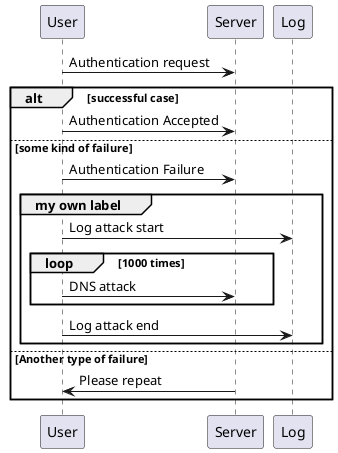 @startuml prueba
User ->Server: Authentication request

alt successful case 
    User ->Server:Authentication Accepted
else some kind of failure
    User ->Server: Authentication Failure
    group my own label 
    User ->Log:Log attack start
        loop 1000 times 
            User ->Server:DNS attack
        end
    User ->Log:Log attack end
    end
else Another type of failure 
    Server -> User: Please repeat
end                
@enduml
